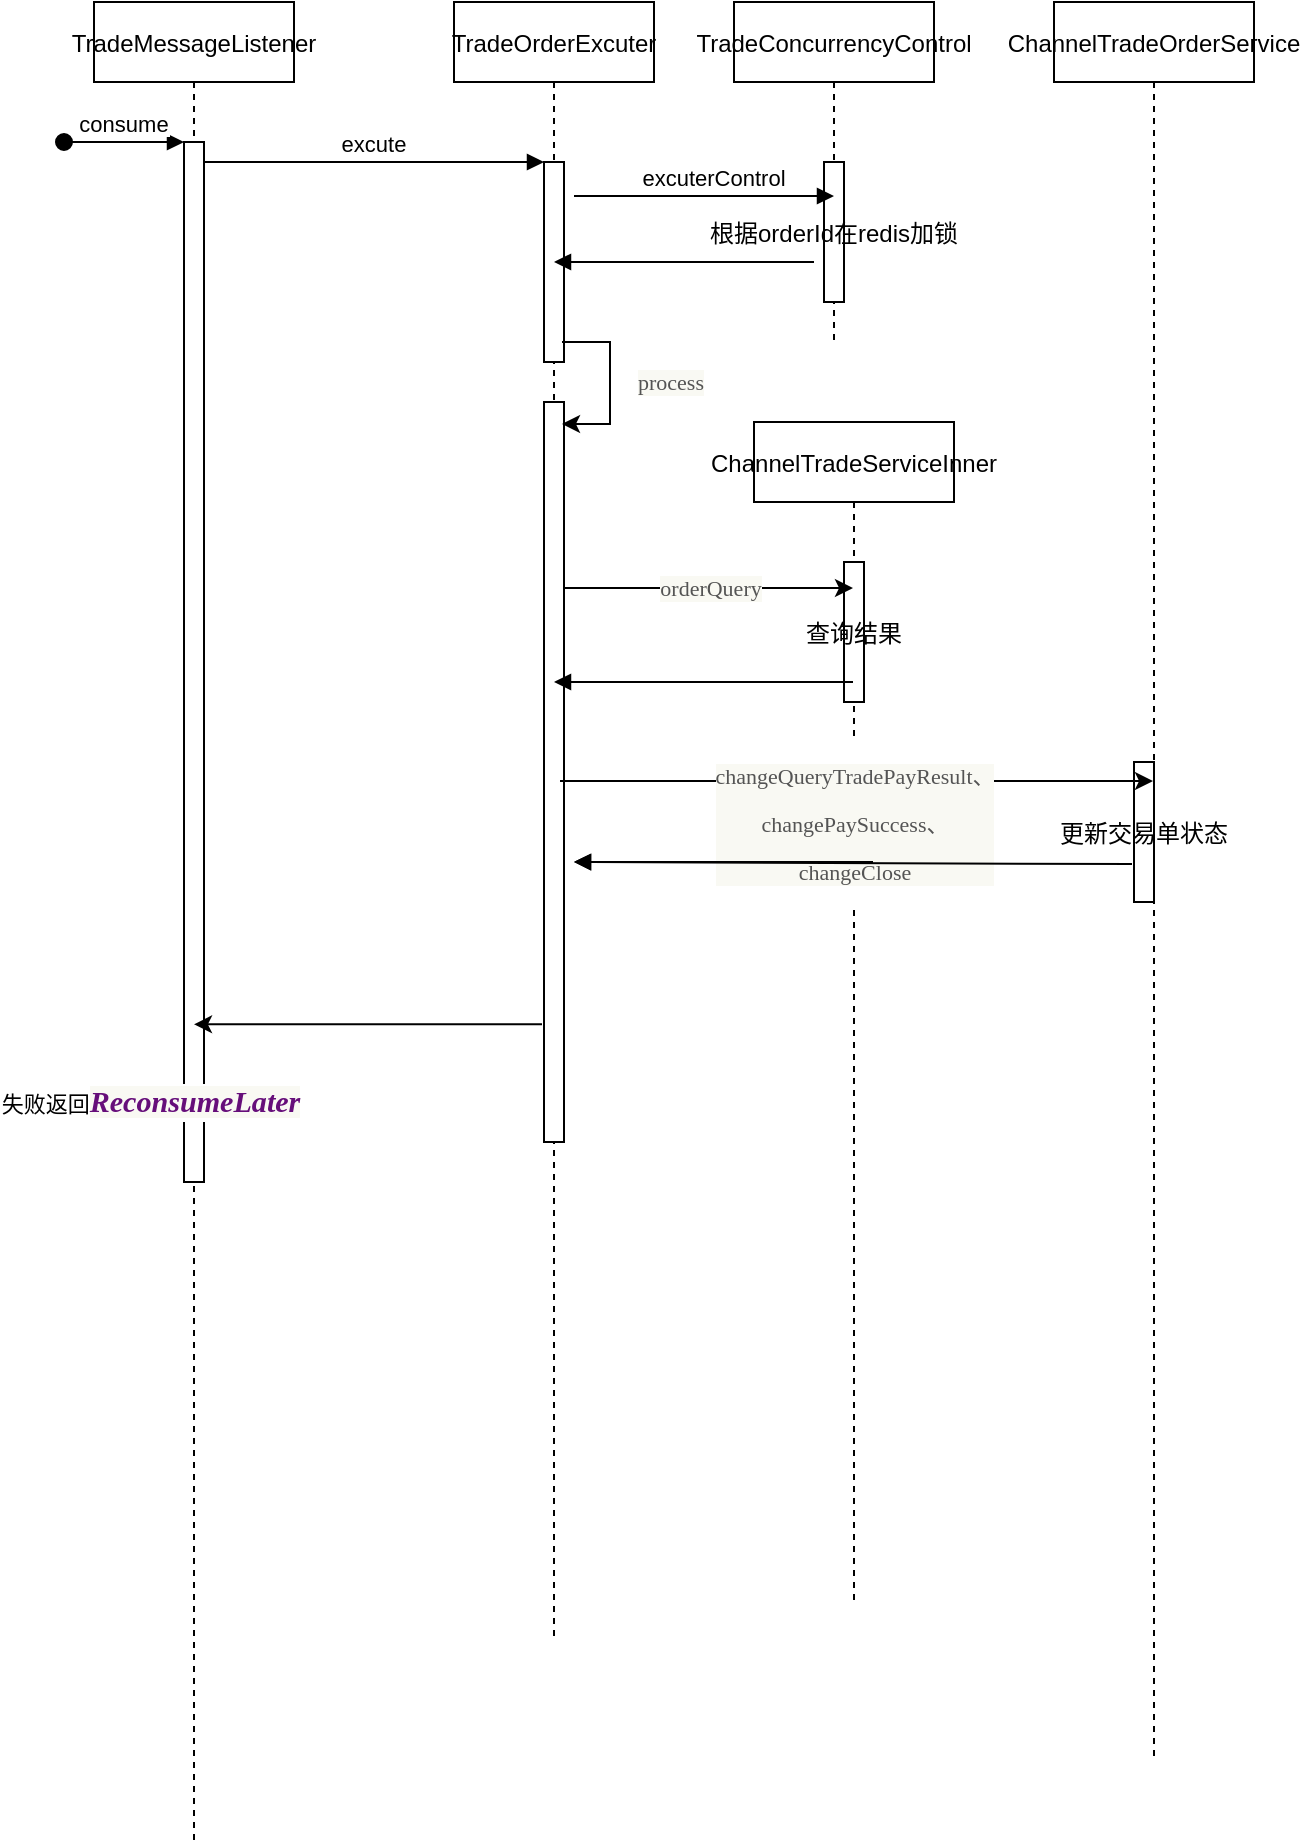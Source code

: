 <mxfile version="13.5.3" type="github">
  <diagram id="kgpKYQtTHZ0yAKxKKP6v" name="Page-1">
    <mxGraphModel dx="1422" dy="834" grid="1" gridSize="10" guides="1" tooltips="1" connect="1" arrows="1" fold="1" page="1" pageScale="1" pageWidth="850" pageHeight="1100" math="0" shadow="0">
      <root>
        <mxCell id="0" />
        <mxCell id="1" parent="0" />
        <mxCell id="3nuBFxr9cyL0pnOWT2aG-1" value="TradeMessageListener" style="shape=umlLifeline;perimeter=lifelinePerimeter;container=1;collapsible=0;recursiveResize=0;rounded=0;shadow=0;strokeWidth=1;" parent="1" vertex="1">
          <mxGeometry x="120" y="80" width="100" height="920" as="geometry" />
        </mxCell>
        <mxCell id="3nuBFxr9cyL0pnOWT2aG-2" value="" style="points=[];perimeter=orthogonalPerimeter;rounded=0;shadow=0;strokeWidth=1;" parent="3nuBFxr9cyL0pnOWT2aG-1" vertex="1">
          <mxGeometry x="45" y="70" width="10" height="520" as="geometry" />
        </mxCell>
        <mxCell id="3nuBFxr9cyL0pnOWT2aG-3" value="consume" style="verticalAlign=bottom;startArrow=oval;endArrow=block;startSize=8;shadow=0;strokeWidth=1;" parent="3nuBFxr9cyL0pnOWT2aG-1" target="3nuBFxr9cyL0pnOWT2aG-2" edge="1">
          <mxGeometry relative="1" as="geometry">
            <mxPoint x="-15" y="70" as="sourcePoint" />
          </mxGeometry>
        </mxCell>
        <mxCell id="3nuBFxr9cyL0pnOWT2aG-5" value="TradeOrderExcuter" style="shape=umlLifeline;perimeter=lifelinePerimeter;container=1;collapsible=0;recursiveResize=0;rounded=0;shadow=0;strokeWidth=1;" parent="1" vertex="1">
          <mxGeometry x="300" y="80" width="100" height="820" as="geometry" />
        </mxCell>
        <mxCell id="3nuBFxr9cyL0pnOWT2aG-6" value="" style="points=[];perimeter=orthogonalPerimeter;rounded=0;shadow=0;strokeWidth=1;" parent="3nuBFxr9cyL0pnOWT2aG-5" vertex="1">
          <mxGeometry x="45" y="80" width="10" height="100" as="geometry" />
        </mxCell>
        <mxCell id="mZY20XbQK8nZTIRrY8v0-7" value="" style="points=[];perimeter=orthogonalPerimeter;rounded=0;shadow=0;strokeWidth=1;" vertex="1" parent="3nuBFxr9cyL0pnOWT2aG-5">
          <mxGeometry x="45" y="200" width="10" height="370" as="geometry" />
        </mxCell>
        <mxCell id="3nuBFxr9cyL0pnOWT2aG-8" value="excute" style="verticalAlign=bottom;endArrow=block;entryX=0;entryY=0;shadow=0;strokeWidth=1;" parent="1" source="3nuBFxr9cyL0pnOWT2aG-2" target="3nuBFxr9cyL0pnOWT2aG-6" edge="1">
          <mxGeometry relative="1" as="geometry">
            <mxPoint x="275" y="160" as="sourcePoint" />
          </mxGeometry>
        </mxCell>
        <mxCell id="mZY20XbQK8nZTIRrY8v0-1" value="TradeConcurrencyControl" style="shape=umlLifeline;perimeter=lifelinePerimeter;container=1;collapsible=0;recursiveResize=0;rounded=0;shadow=0;strokeWidth=1;" vertex="1" parent="1">
          <mxGeometry x="440" y="80" width="100" height="170" as="geometry" />
        </mxCell>
        <mxCell id="mZY20XbQK8nZTIRrY8v0-2" value="根据orderId在redis加锁" style="points=[];perimeter=orthogonalPerimeter;rounded=0;shadow=0;strokeWidth=1;" vertex="1" parent="mZY20XbQK8nZTIRrY8v0-1">
          <mxGeometry x="45" y="80" width="10" height="70" as="geometry" />
        </mxCell>
        <mxCell id="mZY20XbQK8nZTIRrY8v0-3" value="excuterControl" style="verticalAlign=bottom;endArrow=block;shadow=0;strokeWidth=1;" edge="1" parent="1">
          <mxGeometry x="0.077" relative="1" as="geometry">
            <mxPoint x="360" y="177.0" as="sourcePoint" />
            <mxPoint x="490" y="177" as="targetPoint" />
            <mxPoint as="offset" />
          </mxGeometry>
        </mxCell>
        <mxCell id="mZY20XbQK8nZTIRrY8v0-4" value="" style="verticalAlign=bottom;endArrow=block;shadow=0;strokeWidth=1;" edge="1" parent="1" target="3nuBFxr9cyL0pnOWT2aG-5">
          <mxGeometry x="0.077" relative="1" as="geometry">
            <mxPoint x="480" y="210.0" as="sourcePoint" />
            <mxPoint x="610" y="210" as="targetPoint" />
            <mxPoint as="offset" />
          </mxGeometry>
        </mxCell>
        <mxCell id="mZY20XbQK8nZTIRrY8v0-5" value="&lt;pre style=&quot;background-color: rgb(249 , 249 , 243) ; color: rgb(84 , 84 , 84) ; font-family: &amp;#34;source code pro semibold&amp;#34;&quot;&gt;&lt;font style=&quot;font-size: 11px&quot;&gt;process&lt;/font&gt;&lt;/pre&gt;&lt;div&gt;&lt;/div&gt;" style="endArrow=classic;html=1;entryX=1.1;entryY=0.645;entryDx=0;entryDy=0;entryPerimeter=0;rounded=0;align=left;" edge="1" parent="1">
          <mxGeometry x="-0.011" y="12" width="50" height="50" relative="1" as="geometry">
            <mxPoint x="354" y="250" as="sourcePoint" />
            <mxPoint x="354" y="290.95" as="targetPoint" />
            <Array as="points">
              <mxPoint x="378" y="250" />
              <mxPoint x="378" y="291" />
            </Array>
            <mxPoint as="offset" />
          </mxGeometry>
        </mxCell>
        <mxCell id="mZY20XbQK8nZTIRrY8v0-8" value="ChannelTradeServiceInner" style="shape=umlLifeline;perimeter=lifelinePerimeter;container=1;collapsible=0;recursiveResize=0;rounded=0;shadow=0;strokeWidth=1;" vertex="1" parent="1">
          <mxGeometry x="450" y="290" width="100" height="590" as="geometry" />
        </mxCell>
        <mxCell id="mZY20XbQK8nZTIRrY8v0-9" value="查询结果" style="points=[];perimeter=orthogonalPerimeter;rounded=0;shadow=0;strokeWidth=1;" vertex="1" parent="mZY20XbQK8nZTIRrY8v0-8">
          <mxGeometry x="45" y="70" width="10" height="70" as="geometry" />
        </mxCell>
        <mxCell id="mZY20XbQK8nZTIRrY8v0-10" value="&lt;pre style=&quot;background-color: rgb(249 , 249 , 243) ; color: rgb(84 , 84 , 84) ; font-family: &amp;#34;source code pro semibold&amp;#34;&quot;&gt;&lt;font style=&quot;font-size: 11px&quot;&gt;orderQuery&lt;/font&gt;&lt;/pre&gt;" style="endArrow=classic;html=1;" edge="1" parent="1">
          <mxGeometry width="50" height="50" relative="1" as="geometry">
            <mxPoint x="355" y="373" as="sourcePoint" />
            <mxPoint x="499.5" y="373" as="targetPoint" />
            <Array as="points">
              <mxPoint x="400" y="373" />
              <mxPoint x="470" y="373" />
            </Array>
          </mxGeometry>
        </mxCell>
        <mxCell id="mZY20XbQK8nZTIRrY8v0-12" value="" style="verticalAlign=bottom;endArrow=block;shadow=0;strokeWidth=1;" edge="1" parent="1">
          <mxGeometry x="0.077" relative="1" as="geometry">
            <mxPoint x="499.5" y="420" as="sourcePoint" />
            <mxPoint x="350" y="420" as="targetPoint" />
            <mxPoint as="offset" />
          </mxGeometry>
        </mxCell>
        <mxCell id="mZY20XbQK8nZTIRrY8v0-13" value="ChannelTradeOrderService" style="shape=umlLifeline;perimeter=lifelinePerimeter;container=1;collapsible=0;recursiveResize=0;rounded=0;shadow=0;strokeWidth=1;" vertex="1" parent="1">
          <mxGeometry x="600" y="80" width="100" height="880" as="geometry" />
        </mxCell>
        <mxCell id="mZY20XbQK8nZTIRrY8v0-15" value="更新交易单状态" style="points=[];perimeter=orthogonalPerimeter;rounded=0;shadow=0;strokeWidth=1;" vertex="1" parent="1">
          <mxGeometry x="640" y="460" width="10" height="70" as="geometry" />
        </mxCell>
        <mxCell id="mZY20XbQK8nZTIRrY8v0-16" value="&lt;pre style=&quot;background-color: rgb(249 , 249 , 243) ; color: rgb(84 , 84 , 84) ; font-family: &amp;#34;source code pro semibold&amp;#34;&quot;&gt;&lt;pre style=&quot;font-family: &amp;#34;source code pro semibold&amp;#34;&quot;&gt;&lt;font style=&quot;font-size: 11px&quot;&gt;changeQueryTradePayResult、&lt;/font&gt;&lt;/pre&gt;&lt;pre style=&quot;font-family: &amp;#34;source code pro semibold&amp;#34;&quot;&gt;&lt;font style=&quot;font-size: 11px&quot;&gt;changePaySuccess、&lt;/font&gt;&lt;/pre&gt;&lt;pre style=&quot;font-family: &amp;#34;source code pro semibold&amp;#34;&quot;&gt;&lt;font style=&quot;font-size: 11px&quot;&gt;changeClose&lt;/font&gt;&lt;/pre&gt;&lt;/pre&gt;" style="endArrow=classic;html=1;" edge="1" parent="1" target="mZY20XbQK8nZTIRrY8v0-13">
          <mxGeometry x="-0.008" y="-20" width="50" height="50" relative="1" as="geometry">
            <mxPoint x="353" y="469.5" as="sourcePoint" />
            <mxPoint x="497.5" y="469.5" as="targetPoint" />
            <Array as="points">
              <mxPoint x="398" y="469.5" />
              <mxPoint x="468" y="469.5" />
            </Array>
            <mxPoint y="1" as="offset" />
          </mxGeometry>
        </mxCell>
        <mxCell id="mZY20XbQK8nZTIRrY8v0-17" value="" style="verticalAlign=bottom;endArrow=block;shadow=0;strokeWidth=1;" edge="1" parent="1">
          <mxGeometry x="0.077" relative="1" as="geometry">
            <mxPoint x="509.5" y="510" as="sourcePoint" />
            <mxPoint x="360" y="510" as="targetPoint" />
            <mxPoint as="offset" />
          </mxGeometry>
        </mxCell>
        <mxCell id="mZY20XbQK8nZTIRrY8v0-18" value="" style="verticalAlign=bottom;endArrow=block;shadow=0;strokeWidth=1;exitX=-0.1;exitY=0.729;exitDx=0;exitDy=0;exitPerimeter=0;" edge="1" parent="1" source="mZY20XbQK8nZTIRrY8v0-15">
          <mxGeometry x="0.077" relative="1" as="geometry">
            <mxPoint x="509.5" y="510" as="sourcePoint" />
            <mxPoint x="360" y="510" as="targetPoint" />
            <mxPoint as="offset" />
          </mxGeometry>
        </mxCell>
        <mxCell id="mZY20XbQK8nZTIRrY8v0-19" value="" style="endArrow=classic;html=1;exitX=-0.1;exitY=0.841;exitDx=0;exitDy=0;exitPerimeter=0;" edge="1" parent="1" source="mZY20XbQK8nZTIRrY8v0-7" target="3nuBFxr9cyL0pnOWT2aG-1">
          <mxGeometry width="50" height="50" relative="1" as="geometry">
            <mxPoint x="400" y="500" as="sourcePoint" />
            <mxPoint x="450" y="450" as="targetPoint" />
          </mxGeometry>
        </mxCell>
        <mxCell id="mZY20XbQK8nZTIRrY8v0-20" value="" style="endArrow=classic;html=1;exitX=-0.1;exitY=0.841;exitDx=0;exitDy=0;exitPerimeter=0;" edge="1" parent="1">
          <mxGeometry width="50" height="50" relative="1" as="geometry">
            <mxPoint x="174.5" y="630.0" as="sourcePoint" />
            <mxPoint x="90" y="630" as="targetPoint" />
          </mxGeometry>
        </mxCell>
        <mxCell id="mZY20XbQK8nZTIRrY8v0-21" value="&lt;span style=&quot;color: rgba(0 , 0 , 0 , 0) ; font-family: monospace ; font-size: 0px ; background-color: rgb(248 , 249 , 250)&quot;&gt;%3CmxGraphModel%3E%3Croot%3E%3CmxCell%20id%3D%220%22%2F%3E%3CmxCell%20id%3D%221%22%20parent%3D%220%22%2F%3E%3CmxCell%20id%3D%222%22%20value%3D%22%22%20style%3D%22endArrow%3Dclassic%3Bhtml%3D1%3BexitX%3D-0.1%3BexitY%3D0.841%3BexitDx%3D0%3BexitDy%3D0%3BexitPerimeter%3D0%3B%22%20edge%3D%221%22%20parent%3D%221%22%3E%3CmxGeometry%20width%3D%2250%22%20height%3D%2250%22%20relative%3D%221%22%20as%3D%22geometry%22%3E%3CmxPoint%20x%3D%22344%22%20y%3D%22591.17%22%20as%3D%22sourcePoint%22%2F%3E%3CmxPoint%20x%3D%22169.5%22%20y%3D%22591.17%22%20as%3D%22targetPoint%22%2F%3E%3C%2FmxGeometry%3E%3C%2FmxCell%3E%3C%2Froot%3E%3C%2FmxGraphModel%3E&lt;/span&gt;" style="edgeLabel;html=1;align=center;verticalAlign=middle;resizable=0;points=[];" vertex="1" connectable="0" parent="mZY20XbQK8nZTIRrY8v0-20">
          <mxGeometry x="0.432" relative="1" as="geometry">
            <mxPoint x="1" as="offset" />
          </mxGeometry>
        </mxCell>
        <mxCell id="mZY20XbQK8nZTIRrY8v0-23" value="失败返回&lt;span style=&quot;color: rgb(102 , 14 , 122) ; font-style: italic ; font-weight: bold ; background-color: rgb(249 , 249 , 243) ; font-family: &amp;#34;source code pro semibold&amp;#34; ; font-size: 11.3pt&quot;&gt;ReconsumeLater&lt;/span&gt;" style="edgeLabel;html=1;align=center;verticalAlign=middle;resizable=0;points=[];" vertex="1" connectable="0" parent="mZY20XbQK8nZTIRrY8v0-20">
          <mxGeometry x="-0.349" relative="1" as="geometry">
            <mxPoint x="1" as="offset" />
          </mxGeometry>
        </mxCell>
      </root>
    </mxGraphModel>
  </diagram>
</mxfile>
